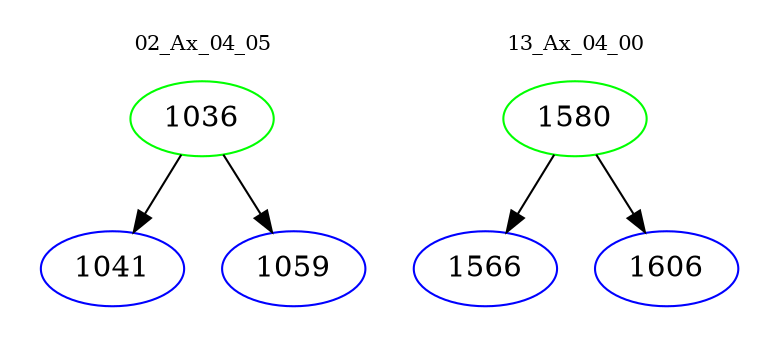 digraph{
subgraph cluster_0 {
color = white
label = "02_Ax_04_05";
fontsize=10;
T0_1036 [label="1036", color="green"]
T0_1036 -> T0_1041 [color="black"]
T0_1041 [label="1041", color="blue"]
T0_1036 -> T0_1059 [color="black"]
T0_1059 [label="1059", color="blue"]
}
subgraph cluster_1 {
color = white
label = "13_Ax_04_00";
fontsize=10;
T1_1580 [label="1580", color="green"]
T1_1580 -> T1_1566 [color="black"]
T1_1566 [label="1566", color="blue"]
T1_1580 -> T1_1606 [color="black"]
T1_1606 [label="1606", color="blue"]
}
}

